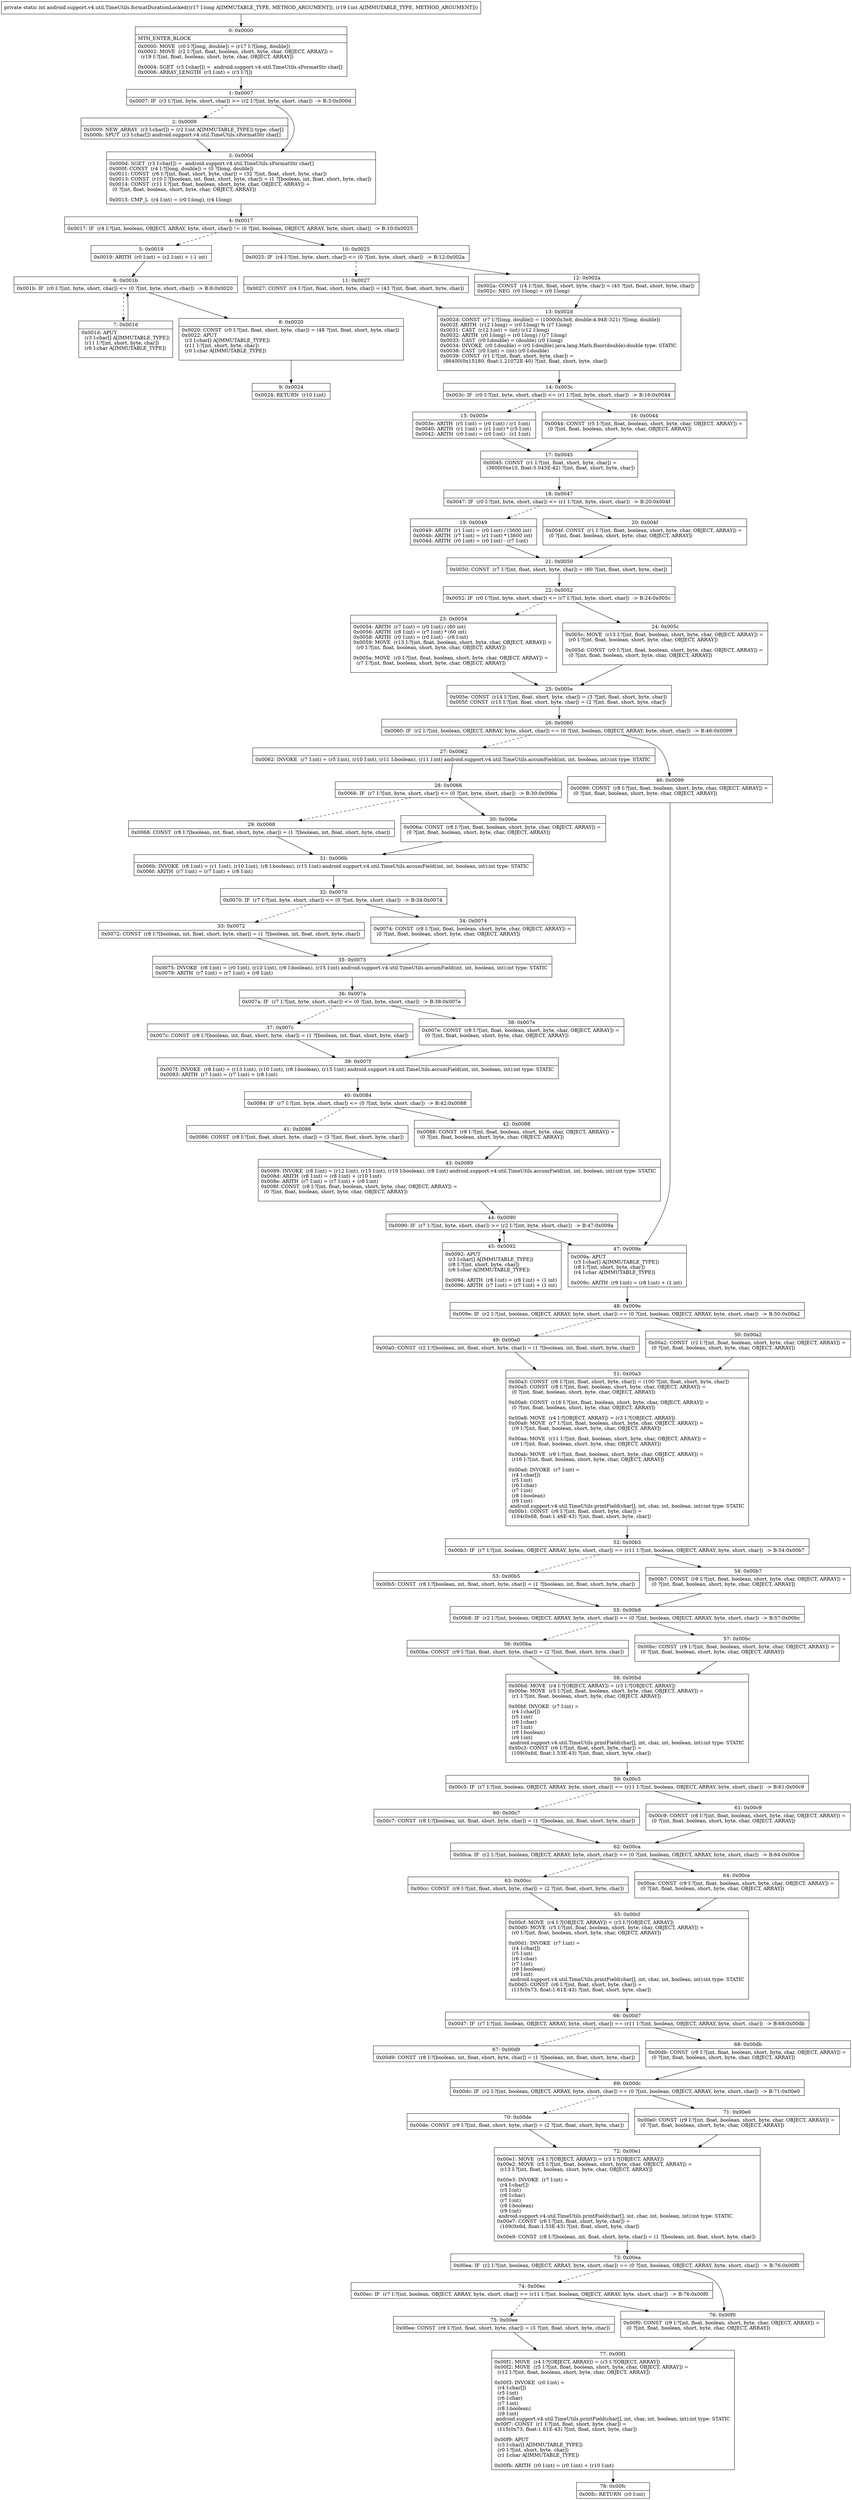 digraph "CFG forandroid.support.v4.util.TimeUtils.formatDurationLocked(JI)I" {
Node_0 [shape=record,label="{0\:\ 0x0000|MTH_ENTER_BLOCK\l|0x0000: MOVE  (r0 I:?[long, double]) = (r17 I:?[long, double]) \l0x0002: MOVE  (r2 I:?[int, float, boolean, short, byte, char, OBJECT, ARRAY]) = \l  (r19 I:?[int, float, boolean, short, byte, char, OBJECT, ARRAY])\l \l0x0004: SGET  (r3 I:char[]) =  android.support.v4.util.TimeUtils.sFormatStr char[] \l0x0006: ARRAY_LENGTH  (r3 I:int) = (r3 I:?[]) \l}"];
Node_1 [shape=record,label="{1\:\ 0x0007|0x0007: IF  (r3 I:?[int, byte, short, char]) \>= (r2 I:?[int, byte, short, char])  \-\> B:3:0x000d \l}"];
Node_2 [shape=record,label="{2\:\ 0x0009|0x0009: NEW_ARRAY  (r3 I:char[]) = (r2 I:int A[IMMUTABLE_TYPE]) type: char[] \l0x000b: SPUT  (r3 I:char[]) android.support.v4.util.TimeUtils.sFormatStr char[] \l}"];
Node_3 [shape=record,label="{3\:\ 0x000d|0x000d: SGET  (r3 I:char[]) =  android.support.v4.util.TimeUtils.sFormatStr char[] \l0x000f: CONST  (r4 I:?[long, double]) = (0 ?[long, double]) \l0x0011: CONST  (r6 I:?[int, float, short, byte, char]) = (32 ?[int, float, short, byte, char]) \l0x0013: CONST  (r10 I:?[boolean, int, float, short, byte, char]) = (1 ?[boolean, int, float, short, byte, char]) \l0x0014: CONST  (r11 I:?[int, float, boolean, short, byte, char, OBJECT, ARRAY]) = \l  (0 ?[int, float, boolean, short, byte, char, OBJECT, ARRAY])\l \l0x0015: CMP_L  (r4 I:int) = (r0 I:long), (r4 I:long) \l}"];
Node_4 [shape=record,label="{4\:\ 0x0017|0x0017: IF  (r4 I:?[int, boolean, OBJECT, ARRAY, byte, short, char]) != (0 ?[int, boolean, OBJECT, ARRAY, byte, short, char])  \-\> B:10:0x0025 \l}"];
Node_5 [shape=record,label="{5\:\ 0x0019|0x0019: ARITH  (r0 I:int) = (r2 I:int) + (\-1 int) \l}"];
Node_6 [shape=record,label="{6\:\ 0x001b|0x001b: IF  (r0 I:?[int, byte, short, char]) \<= (0 ?[int, byte, short, char])  \-\> B:8:0x0020 \l}"];
Node_7 [shape=record,label="{7\:\ 0x001d|0x001d: APUT  \l  (r3 I:char[] A[IMMUTABLE_TYPE])\l  (r11 I:?[int, short, byte, char])\l  (r6 I:char A[IMMUTABLE_TYPE])\l \l}"];
Node_8 [shape=record,label="{8\:\ 0x0020|0x0020: CONST  (r0 I:?[int, float, short, byte, char]) = (48 ?[int, float, short, byte, char]) \l0x0022: APUT  \l  (r3 I:char[] A[IMMUTABLE_TYPE])\l  (r11 I:?[int, short, byte, char])\l  (r0 I:char A[IMMUTABLE_TYPE])\l \l}"];
Node_9 [shape=record,label="{9\:\ 0x0024|0x0024: RETURN  (r10 I:int) \l}"];
Node_10 [shape=record,label="{10\:\ 0x0025|0x0025: IF  (r4 I:?[int, byte, short, char]) \<= (0 ?[int, byte, short, char])  \-\> B:12:0x002a \l}"];
Node_11 [shape=record,label="{11\:\ 0x0027|0x0027: CONST  (r4 I:?[int, float, short, byte, char]) = (43 ?[int, float, short, byte, char]) \l}"];
Node_12 [shape=record,label="{12\:\ 0x002a|0x002a: CONST  (r4 I:?[int, float, short, byte, char]) = (45 ?[int, float, short, byte, char]) \l0x002c: NEG  (r0 I:long) = (r0 I:long) \l}"];
Node_13 [shape=record,label="{13\:\ 0x002d|0x002d: CONST  (r7 I:?[long, double]) = (1000(0x3e8, double:4.94E\-321) ?[long, double]) \l0x002f: ARITH  (r12 I:long) = (r0 I:long) % (r7 I:long) \l0x0031: CAST  (r12 I:int) = (int) (r12 I:long) \l0x0032: ARITH  (r0 I:long) = (r0 I:long) \/ (r7 I:long) \l0x0033: CAST  (r0 I:double) = (double) (r0 I:long) \l0x0034: INVOKE  (r0 I:double) = (r0 I:double) java.lang.Math.floor(double):double type: STATIC \l0x0038: CAST  (r0 I:int) = (int) (r0 I:double) \l0x0039: CONST  (r1 I:?[int, float, short, byte, char]) = \l  (86400(0x15180, float:1.21072E\-40) ?[int, float, short, byte, char])\l \l}"];
Node_14 [shape=record,label="{14\:\ 0x003c|0x003c: IF  (r0 I:?[int, byte, short, char]) \<= (r1 I:?[int, byte, short, char])  \-\> B:16:0x0044 \l}"];
Node_15 [shape=record,label="{15\:\ 0x003e|0x003e: ARITH  (r5 I:int) = (r0 I:int) \/ (r1 I:int) \l0x0040: ARITH  (r1 I:int) = (r1 I:int) * (r5 I:int) \l0x0042: ARITH  (r0 I:int) = (r0 I:int) \- (r1 I:int) \l}"];
Node_16 [shape=record,label="{16\:\ 0x0044|0x0044: CONST  (r5 I:?[int, float, boolean, short, byte, char, OBJECT, ARRAY]) = \l  (0 ?[int, float, boolean, short, byte, char, OBJECT, ARRAY])\l \l}"];
Node_17 [shape=record,label="{17\:\ 0x0045|0x0045: CONST  (r1 I:?[int, float, short, byte, char]) = \l  (3600(0xe10, float:5.045E\-42) ?[int, float, short, byte, char])\l \l}"];
Node_18 [shape=record,label="{18\:\ 0x0047|0x0047: IF  (r0 I:?[int, byte, short, char]) \<= (r1 I:?[int, byte, short, char])  \-\> B:20:0x004f \l}"];
Node_19 [shape=record,label="{19\:\ 0x0049|0x0049: ARITH  (r1 I:int) = (r0 I:int) \/ (3600 int) \l0x004b: ARITH  (r7 I:int) = (r1 I:int) * (3600 int) \l0x004d: ARITH  (r0 I:int) = (r0 I:int) \- (r7 I:int) \l}"];
Node_20 [shape=record,label="{20\:\ 0x004f|0x004f: CONST  (r1 I:?[int, float, boolean, short, byte, char, OBJECT, ARRAY]) = \l  (0 ?[int, float, boolean, short, byte, char, OBJECT, ARRAY])\l \l}"];
Node_21 [shape=record,label="{21\:\ 0x0050|0x0050: CONST  (r7 I:?[int, float, short, byte, char]) = (60 ?[int, float, short, byte, char]) \l}"];
Node_22 [shape=record,label="{22\:\ 0x0052|0x0052: IF  (r0 I:?[int, byte, short, char]) \<= (r7 I:?[int, byte, short, char])  \-\> B:24:0x005c \l}"];
Node_23 [shape=record,label="{23\:\ 0x0054|0x0054: ARITH  (r7 I:int) = (r0 I:int) \/ (60 int) \l0x0056: ARITH  (r8 I:int) = (r7 I:int) * (60 int) \l0x0058: ARITH  (r0 I:int) = (r0 I:int) \- (r8 I:int) \l0x0059: MOVE  (r13 I:?[int, float, boolean, short, byte, char, OBJECT, ARRAY]) = \l  (r0 I:?[int, float, boolean, short, byte, char, OBJECT, ARRAY])\l \l0x005a: MOVE  (r0 I:?[int, float, boolean, short, byte, char, OBJECT, ARRAY]) = \l  (r7 I:?[int, float, boolean, short, byte, char, OBJECT, ARRAY])\l \l}"];
Node_24 [shape=record,label="{24\:\ 0x005c|0x005c: MOVE  (r13 I:?[int, float, boolean, short, byte, char, OBJECT, ARRAY]) = \l  (r0 I:?[int, float, boolean, short, byte, char, OBJECT, ARRAY])\l \l0x005d: CONST  (r0 I:?[int, float, boolean, short, byte, char, OBJECT, ARRAY]) = \l  (0 ?[int, float, boolean, short, byte, char, OBJECT, ARRAY])\l \l}"];
Node_25 [shape=record,label="{25\:\ 0x005e|0x005e: CONST  (r14 I:?[int, float, short, byte, char]) = (3 ?[int, float, short, byte, char]) \l0x005f: CONST  (r15 I:?[int, float, short, byte, char]) = (2 ?[int, float, short, byte, char]) \l}"];
Node_26 [shape=record,label="{26\:\ 0x0060|0x0060: IF  (r2 I:?[int, boolean, OBJECT, ARRAY, byte, short, char]) == (0 ?[int, boolean, OBJECT, ARRAY, byte, short, char])  \-\> B:46:0x0099 \l}"];
Node_27 [shape=record,label="{27\:\ 0x0062|0x0062: INVOKE  (r7 I:int) = (r5 I:int), (r10 I:int), (r11 I:boolean), (r11 I:int) android.support.v4.util.TimeUtils.accumField(int, int, boolean, int):int type: STATIC \l}"];
Node_28 [shape=record,label="{28\:\ 0x0066|0x0066: IF  (r7 I:?[int, byte, short, char]) \<= (0 ?[int, byte, short, char])  \-\> B:30:0x006a \l}"];
Node_29 [shape=record,label="{29\:\ 0x0068|0x0068: CONST  (r8 I:?[boolean, int, float, short, byte, char]) = (1 ?[boolean, int, float, short, byte, char]) \l}"];
Node_30 [shape=record,label="{30\:\ 0x006a|0x006a: CONST  (r8 I:?[int, float, boolean, short, byte, char, OBJECT, ARRAY]) = \l  (0 ?[int, float, boolean, short, byte, char, OBJECT, ARRAY])\l \l}"];
Node_31 [shape=record,label="{31\:\ 0x006b|0x006b: INVOKE  (r8 I:int) = (r1 I:int), (r10 I:int), (r8 I:boolean), (r15 I:int) android.support.v4.util.TimeUtils.accumField(int, int, boolean, int):int type: STATIC \l0x006f: ARITH  (r7 I:int) = (r7 I:int) + (r8 I:int) \l}"];
Node_32 [shape=record,label="{32\:\ 0x0070|0x0070: IF  (r7 I:?[int, byte, short, char]) \<= (0 ?[int, byte, short, char])  \-\> B:34:0x0074 \l}"];
Node_33 [shape=record,label="{33\:\ 0x0072|0x0072: CONST  (r8 I:?[boolean, int, float, short, byte, char]) = (1 ?[boolean, int, float, short, byte, char]) \l}"];
Node_34 [shape=record,label="{34\:\ 0x0074|0x0074: CONST  (r8 I:?[int, float, boolean, short, byte, char, OBJECT, ARRAY]) = \l  (0 ?[int, float, boolean, short, byte, char, OBJECT, ARRAY])\l \l}"];
Node_35 [shape=record,label="{35\:\ 0x0075|0x0075: INVOKE  (r8 I:int) = (r0 I:int), (r10 I:int), (r8 I:boolean), (r15 I:int) android.support.v4.util.TimeUtils.accumField(int, int, boolean, int):int type: STATIC \l0x0079: ARITH  (r7 I:int) = (r7 I:int) + (r8 I:int) \l}"];
Node_36 [shape=record,label="{36\:\ 0x007a|0x007a: IF  (r7 I:?[int, byte, short, char]) \<= (0 ?[int, byte, short, char])  \-\> B:38:0x007e \l}"];
Node_37 [shape=record,label="{37\:\ 0x007c|0x007c: CONST  (r8 I:?[boolean, int, float, short, byte, char]) = (1 ?[boolean, int, float, short, byte, char]) \l}"];
Node_38 [shape=record,label="{38\:\ 0x007e|0x007e: CONST  (r8 I:?[int, float, boolean, short, byte, char, OBJECT, ARRAY]) = \l  (0 ?[int, float, boolean, short, byte, char, OBJECT, ARRAY])\l \l}"];
Node_39 [shape=record,label="{39\:\ 0x007f|0x007f: INVOKE  (r8 I:int) = (r13 I:int), (r10 I:int), (r8 I:boolean), (r15 I:int) android.support.v4.util.TimeUtils.accumField(int, int, boolean, int):int type: STATIC \l0x0083: ARITH  (r7 I:int) = (r7 I:int) + (r8 I:int) \l}"];
Node_40 [shape=record,label="{40\:\ 0x0084|0x0084: IF  (r7 I:?[int, byte, short, char]) \<= (0 ?[int, byte, short, char])  \-\> B:42:0x0088 \l}"];
Node_41 [shape=record,label="{41\:\ 0x0086|0x0086: CONST  (r8 I:?[int, float, short, byte, char]) = (3 ?[int, float, short, byte, char]) \l}"];
Node_42 [shape=record,label="{42\:\ 0x0088|0x0088: CONST  (r8 I:?[int, float, boolean, short, byte, char, OBJECT, ARRAY]) = \l  (0 ?[int, float, boolean, short, byte, char, OBJECT, ARRAY])\l \l}"];
Node_43 [shape=record,label="{43\:\ 0x0089|0x0089: INVOKE  (r8 I:int) = (r12 I:int), (r15 I:int), (r10 I:boolean), (r8 I:int) android.support.v4.util.TimeUtils.accumField(int, int, boolean, int):int type: STATIC \l0x008d: ARITH  (r8 I:int) = (r8 I:int) + (r10 I:int) \l0x008e: ARITH  (r7 I:int) = (r7 I:int) + (r8 I:int) \l0x008f: CONST  (r8 I:?[int, float, boolean, short, byte, char, OBJECT, ARRAY]) = \l  (0 ?[int, float, boolean, short, byte, char, OBJECT, ARRAY])\l \l}"];
Node_44 [shape=record,label="{44\:\ 0x0090|0x0090: IF  (r7 I:?[int, byte, short, char]) \>= (r2 I:?[int, byte, short, char])  \-\> B:47:0x009a \l}"];
Node_45 [shape=record,label="{45\:\ 0x0092|0x0092: APUT  \l  (r3 I:char[] A[IMMUTABLE_TYPE])\l  (r8 I:?[int, short, byte, char])\l  (r6 I:char A[IMMUTABLE_TYPE])\l \l0x0094: ARITH  (r8 I:int) = (r8 I:int) + (1 int) \l0x0096: ARITH  (r7 I:int) = (r7 I:int) + (1 int) \l}"];
Node_46 [shape=record,label="{46\:\ 0x0099|0x0099: CONST  (r8 I:?[int, float, boolean, short, byte, char, OBJECT, ARRAY]) = \l  (0 ?[int, float, boolean, short, byte, char, OBJECT, ARRAY])\l \l}"];
Node_47 [shape=record,label="{47\:\ 0x009a|0x009a: APUT  \l  (r3 I:char[] A[IMMUTABLE_TYPE])\l  (r8 I:?[int, short, byte, char])\l  (r4 I:char A[IMMUTABLE_TYPE])\l \l0x009c: ARITH  (r9 I:int) = (r8 I:int) + (1 int) \l}"];
Node_48 [shape=record,label="{48\:\ 0x009e|0x009e: IF  (r2 I:?[int, boolean, OBJECT, ARRAY, byte, short, char]) == (0 ?[int, boolean, OBJECT, ARRAY, byte, short, char])  \-\> B:50:0x00a2 \l}"];
Node_49 [shape=record,label="{49\:\ 0x00a0|0x00a0: CONST  (r2 I:?[boolean, int, float, short, byte, char]) = (1 ?[boolean, int, float, short, byte, char]) \l}"];
Node_50 [shape=record,label="{50\:\ 0x00a2|0x00a2: CONST  (r2 I:?[int, float, boolean, short, byte, char, OBJECT, ARRAY]) = \l  (0 ?[int, float, boolean, short, byte, char, OBJECT, ARRAY])\l \l}"];
Node_51 [shape=record,label="{51\:\ 0x00a3|0x00a3: CONST  (r6 I:?[int, float, short, byte, char]) = (100 ?[int, float, short, byte, char]) \l0x00a5: CONST  (r8 I:?[int, float, boolean, short, byte, char, OBJECT, ARRAY]) = \l  (0 ?[int, float, boolean, short, byte, char, OBJECT, ARRAY])\l \l0x00a6: CONST  (r16 I:?[int, float, boolean, short, byte, char, OBJECT, ARRAY]) = \l  (0 ?[int, float, boolean, short, byte, char, OBJECT, ARRAY])\l \l0x00a8: MOVE  (r4 I:?[OBJECT, ARRAY]) = (r3 I:?[OBJECT, ARRAY]) \l0x00a9: MOVE  (r7 I:?[int, float, boolean, short, byte, char, OBJECT, ARRAY]) = \l  (r9 I:?[int, float, boolean, short, byte, char, OBJECT, ARRAY])\l \l0x00aa: MOVE  (r11 I:?[int, float, boolean, short, byte, char, OBJECT, ARRAY]) = \l  (r9 I:?[int, float, boolean, short, byte, char, OBJECT, ARRAY])\l \l0x00ab: MOVE  (r9 I:?[int, float, boolean, short, byte, char, OBJECT, ARRAY]) = \l  (r16 I:?[int, float, boolean, short, byte, char, OBJECT, ARRAY])\l \l0x00ad: INVOKE  (r7 I:int) = \l  (r4 I:char[])\l  (r5 I:int)\l  (r6 I:char)\l  (r7 I:int)\l  (r8 I:boolean)\l  (r9 I:int)\l android.support.v4.util.TimeUtils.printField(char[], int, char, int, boolean, int):int type: STATIC \l0x00b1: CONST  (r6 I:?[int, float, short, byte, char]) = \l  (104(0x68, float:1.46E\-43) ?[int, float, short, byte, char])\l \l}"];
Node_52 [shape=record,label="{52\:\ 0x00b3|0x00b3: IF  (r7 I:?[int, boolean, OBJECT, ARRAY, byte, short, char]) == (r11 I:?[int, boolean, OBJECT, ARRAY, byte, short, char])  \-\> B:54:0x00b7 \l}"];
Node_53 [shape=record,label="{53\:\ 0x00b5|0x00b5: CONST  (r8 I:?[boolean, int, float, short, byte, char]) = (1 ?[boolean, int, float, short, byte, char]) \l}"];
Node_54 [shape=record,label="{54\:\ 0x00b7|0x00b7: CONST  (r8 I:?[int, float, boolean, short, byte, char, OBJECT, ARRAY]) = \l  (0 ?[int, float, boolean, short, byte, char, OBJECT, ARRAY])\l \l}"];
Node_55 [shape=record,label="{55\:\ 0x00b8|0x00b8: IF  (r2 I:?[int, boolean, OBJECT, ARRAY, byte, short, char]) == (0 ?[int, boolean, OBJECT, ARRAY, byte, short, char])  \-\> B:57:0x00bc \l}"];
Node_56 [shape=record,label="{56\:\ 0x00ba|0x00ba: CONST  (r9 I:?[int, float, short, byte, char]) = (2 ?[int, float, short, byte, char]) \l}"];
Node_57 [shape=record,label="{57\:\ 0x00bc|0x00bc: CONST  (r9 I:?[int, float, boolean, short, byte, char, OBJECT, ARRAY]) = \l  (0 ?[int, float, boolean, short, byte, char, OBJECT, ARRAY])\l \l}"];
Node_58 [shape=record,label="{58\:\ 0x00bd|0x00bd: MOVE  (r4 I:?[OBJECT, ARRAY]) = (r3 I:?[OBJECT, ARRAY]) \l0x00be: MOVE  (r5 I:?[int, float, boolean, short, byte, char, OBJECT, ARRAY]) = \l  (r1 I:?[int, float, boolean, short, byte, char, OBJECT, ARRAY])\l \l0x00bf: INVOKE  (r7 I:int) = \l  (r4 I:char[])\l  (r5 I:int)\l  (r6 I:char)\l  (r7 I:int)\l  (r8 I:boolean)\l  (r9 I:int)\l android.support.v4.util.TimeUtils.printField(char[], int, char, int, boolean, int):int type: STATIC \l0x00c3: CONST  (r6 I:?[int, float, short, byte, char]) = \l  (109(0x6d, float:1.53E\-43) ?[int, float, short, byte, char])\l \l}"];
Node_59 [shape=record,label="{59\:\ 0x00c5|0x00c5: IF  (r7 I:?[int, boolean, OBJECT, ARRAY, byte, short, char]) == (r11 I:?[int, boolean, OBJECT, ARRAY, byte, short, char])  \-\> B:61:0x00c9 \l}"];
Node_60 [shape=record,label="{60\:\ 0x00c7|0x00c7: CONST  (r8 I:?[boolean, int, float, short, byte, char]) = (1 ?[boolean, int, float, short, byte, char]) \l}"];
Node_61 [shape=record,label="{61\:\ 0x00c9|0x00c9: CONST  (r8 I:?[int, float, boolean, short, byte, char, OBJECT, ARRAY]) = \l  (0 ?[int, float, boolean, short, byte, char, OBJECT, ARRAY])\l \l}"];
Node_62 [shape=record,label="{62\:\ 0x00ca|0x00ca: IF  (r2 I:?[int, boolean, OBJECT, ARRAY, byte, short, char]) == (0 ?[int, boolean, OBJECT, ARRAY, byte, short, char])  \-\> B:64:0x00ce \l}"];
Node_63 [shape=record,label="{63\:\ 0x00cc|0x00cc: CONST  (r9 I:?[int, float, short, byte, char]) = (2 ?[int, float, short, byte, char]) \l}"];
Node_64 [shape=record,label="{64\:\ 0x00ce|0x00ce: CONST  (r9 I:?[int, float, boolean, short, byte, char, OBJECT, ARRAY]) = \l  (0 ?[int, float, boolean, short, byte, char, OBJECT, ARRAY])\l \l}"];
Node_65 [shape=record,label="{65\:\ 0x00cf|0x00cf: MOVE  (r4 I:?[OBJECT, ARRAY]) = (r3 I:?[OBJECT, ARRAY]) \l0x00d0: MOVE  (r5 I:?[int, float, boolean, short, byte, char, OBJECT, ARRAY]) = \l  (r0 I:?[int, float, boolean, short, byte, char, OBJECT, ARRAY])\l \l0x00d1: INVOKE  (r7 I:int) = \l  (r4 I:char[])\l  (r5 I:int)\l  (r6 I:char)\l  (r7 I:int)\l  (r8 I:boolean)\l  (r9 I:int)\l android.support.v4.util.TimeUtils.printField(char[], int, char, int, boolean, int):int type: STATIC \l0x00d5: CONST  (r6 I:?[int, float, short, byte, char]) = \l  (115(0x73, float:1.61E\-43) ?[int, float, short, byte, char])\l \l}"];
Node_66 [shape=record,label="{66\:\ 0x00d7|0x00d7: IF  (r7 I:?[int, boolean, OBJECT, ARRAY, byte, short, char]) == (r11 I:?[int, boolean, OBJECT, ARRAY, byte, short, char])  \-\> B:68:0x00db \l}"];
Node_67 [shape=record,label="{67\:\ 0x00d9|0x00d9: CONST  (r8 I:?[boolean, int, float, short, byte, char]) = (1 ?[boolean, int, float, short, byte, char]) \l}"];
Node_68 [shape=record,label="{68\:\ 0x00db|0x00db: CONST  (r8 I:?[int, float, boolean, short, byte, char, OBJECT, ARRAY]) = \l  (0 ?[int, float, boolean, short, byte, char, OBJECT, ARRAY])\l \l}"];
Node_69 [shape=record,label="{69\:\ 0x00dc|0x00dc: IF  (r2 I:?[int, boolean, OBJECT, ARRAY, byte, short, char]) == (0 ?[int, boolean, OBJECT, ARRAY, byte, short, char])  \-\> B:71:0x00e0 \l}"];
Node_70 [shape=record,label="{70\:\ 0x00de|0x00de: CONST  (r9 I:?[int, float, short, byte, char]) = (2 ?[int, float, short, byte, char]) \l}"];
Node_71 [shape=record,label="{71\:\ 0x00e0|0x00e0: CONST  (r9 I:?[int, float, boolean, short, byte, char, OBJECT, ARRAY]) = \l  (0 ?[int, float, boolean, short, byte, char, OBJECT, ARRAY])\l \l}"];
Node_72 [shape=record,label="{72\:\ 0x00e1|0x00e1: MOVE  (r4 I:?[OBJECT, ARRAY]) = (r3 I:?[OBJECT, ARRAY]) \l0x00e2: MOVE  (r5 I:?[int, float, boolean, short, byte, char, OBJECT, ARRAY]) = \l  (r13 I:?[int, float, boolean, short, byte, char, OBJECT, ARRAY])\l \l0x00e3: INVOKE  (r7 I:int) = \l  (r4 I:char[])\l  (r5 I:int)\l  (r6 I:char)\l  (r7 I:int)\l  (r8 I:boolean)\l  (r9 I:int)\l android.support.v4.util.TimeUtils.printField(char[], int, char, int, boolean, int):int type: STATIC \l0x00e7: CONST  (r6 I:?[int, float, short, byte, char]) = \l  (109(0x6d, float:1.53E\-43) ?[int, float, short, byte, char])\l \l0x00e9: CONST  (r8 I:?[boolean, int, float, short, byte, char]) = (1 ?[boolean, int, float, short, byte, char]) \l}"];
Node_73 [shape=record,label="{73\:\ 0x00ea|0x00ea: IF  (r2 I:?[int, boolean, OBJECT, ARRAY, byte, short, char]) == (0 ?[int, boolean, OBJECT, ARRAY, byte, short, char])  \-\> B:76:0x00f0 \l}"];
Node_74 [shape=record,label="{74\:\ 0x00ec|0x00ec: IF  (r7 I:?[int, boolean, OBJECT, ARRAY, byte, short, char]) == (r11 I:?[int, boolean, OBJECT, ARRAY, byte, short, char])  \-\> B:76:0x00f0 \l}"];
Node_75 [shape=record,label="{75\:\ 0x00ee|0x00ee: CONST  (r9 I:?[int, float, short, byte, char]) = (3 ?[int, float, short, byte, char]) \l}"];
Node_76 [shape=record,label="{76\:\ 0x00f0|0x00f0: CONST  (r9 I:?[int, float, boolean, short, byte, char, OBJECT, ARRAY]) = \l  (0 ?[int, float, boolean, short, byte, char, OBJECT, ARRAY])\l \l}"];
Node_77 [shape=record,label="{77\:\ 0x00f1|0x00f1: MOVE  (r4 I:?[OBJECT, ARRAY]) = (r3 I:?[OBJECT, ARRAY]) \l0x00f2: MOVE  (r5 I:?[int, float, boolean, short, byte, char, OBJECT, ARRAY]) = \l  (r12 I:?[int, float, boolean, short, byte, char, OBJECT, ARRAY])\l \l0x00f3: INVOKE  (r0 I:int) = \l  (r4 I:char[])\l  (r5 I:int)\l  (r6 I:char)\l  (r7 I:int)\l  (r8 I:boolean)\l  (r9 I:int)\l android.support.v4.util.TimeUtils.printField(char[], int, char, int, boolean, int):int type: STATIC \l0x00f7: CONST  (r1 I:?[int, float, short, byte, char]) = \l  (115(0x73, float:1.61E\-43) ?[int, float, short, byte, char])\l \l0x00f9: APUT  \l  (r3 I:char[] A[IMMUTABLE_TYPE])\l  (r0 I:?[int, short, byte, char])\l  (r1 I:char A[IMMUTABLE_TYPE])\l \l0x00fb: ARITH  (r0 I:int) = (r0 I:int) + (r10 I:int) \l}"];
Node_78 [shape=record,label="{78\:\ 0x00fc|0x00fc: RETURN  (r0 I:int) \l}"];
MethodNode[shape=record,label="{private static int android.support.v4.util.TimeUtils.formatDurationLocked((r17 I:long A[IMMUTABLE_TYPE, METHOD_ARGUMENT]), (r19 I:int A[IMMUTABLE_TYPE, METHOD_ARGUMENT])) }"];
MethodNode -> Node_0;
Node_0 -> Node_1;
Node_1 -> Node_2[style=dashed];
Node_1 -> Node_3;
Node_2 -> Node_3;
Node_3 -> Node_4;
Node_4 -> Node_5[style=dashed];
Node_4 -> Node_10;
Node_5 -> Node_6;
Node_6 -> Node_7[style=dashed];
Node_6 -> Node_8;
Node_7 -> Node_6;
Node_8 -> Node_9;
Node_10 -> Node_11[style=dashed];
Node_10 -> Node_12;
Node_11 -> Node_13;
Node_12 -> Node_13;
Node_13 -> Node_14;
Node_14 -> Node_15[style=dashed];
Node_14 -> Node_16;
Node_15 -> Node_17;
Node_16 -> Node_17;
Node_17 -> Node_18;
Node_18 -> Node_19[style=dashed];
Node_18 -> Node_20;
Node_19 -> Node_21;
Node_20 -> Node_21;
Node_21 -> Node_22;
Node_22 -> Node_23[style=dashed];
Node_22 -> Node_24;
Node_23 -> Node_25;
Node_24 -> Node_25;
Node_25 -> Node_26;
Node_26 -> Node_27[style=dashed];
Node_26 -> Node_46;
Node_27 -> Node_28;
Node_28 -> Node_29[style=dashed];
Node_28 -> Node_30;
Node_29 -> Node_31;
Node_30 -> Node_31;
Node_31 -> Node_32;
Node_32 -> Node_33[style=dashed];
Node_32 -> Node_34;
Node_33 -> Node_35;
Node_34 -> Node_35;
Node_35 -> Node_36;
Node_36 -> Node_37[style=dashed];
Node_36 -> Node_38;
Node_37 -> Node_39;
Node_38 -> Node_39;
Node_39 -> Node_40;
Node_40 -> Node_41[style=dashed];
Node_40 -> Node_42;
Node_41 -> Node_43;
Node_42 -> Node_43;
Node_43 -> Node_44;
Node_44 -> Node_45[style=dashed];
Node_44 -> Node_47;
Node_45 -> Node_44;
Node_46 -> Node_47;
Node_47 -> Node_48;
Node_48 -> Node_49[style=dashed];
Node_48 -> Node_50;
Node_49 -> Node_51;
Node_50 -> Node_51;
Node_51 -> Node_52;
Node_52 -> Node_53[style=dashed];
Node_52 -> Node_54;
Node_53 -> Node_55;
Node_54 -> Node_55;
Node_55 -> Node_56[style=dashed];
Node_55 -> Node_57;
Node_56 -> Node_58;
Node_57 -> Node_58;
Node_58 -> Node_59;
Node_59 -> Node_60[style=dashed];
Node_59 -> Node_61;
Node_60 -> Node_62;
Node_61 -> Node_62;
Node_62 -> Node_63[style=dashed];
Node_62 -> Node_64;
Node_63 -> Node_65;
Node_64 -> Node_65;
Node_65 -> Node_66;
Node_66 -> Node_67[style=dashed];
Node_66 -> Node_68;
Node_67 -> Node_69;
Node_68 -> Node_69;
Node_69 -> Node_70[style=dashed];
Node_69 -> Node_71;
Node_70 -> Node_72;
Node_71 -> Node_72;
Node_72 -> Node_73;
Node_73 -> Node_74[style=dashed];
Node_73 -> Node_76;
Node_74 -> Node_75[style=dashed];
Node_74 -> Node_76;
Node_75 -> Node_77;
Node_76 -> Node_77;
Node_77 -> Node_78;
}

